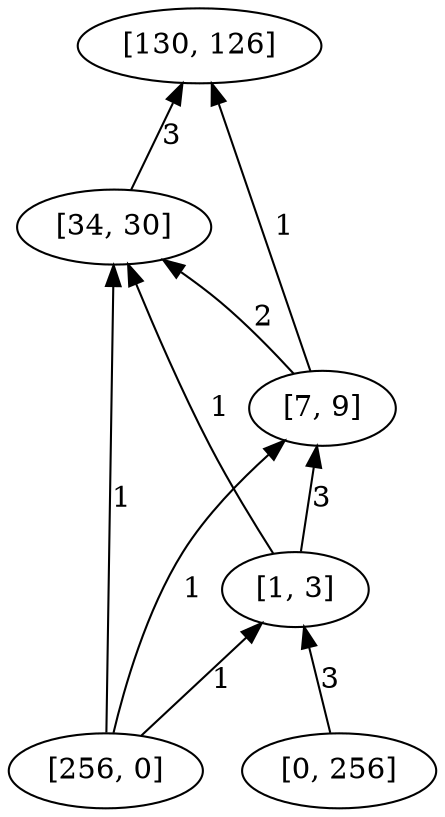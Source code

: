 digraph "DD" { 
rankdir = "BT" 
graph [ ordering = "out"];
5001 -> 2[label = "1"];
5001 -> 3[label = "1"];
5001 -> 4[label = "1"];
5002 -> 4[label = "3"];
2 -> 1[label = "3"];
3 -> 1[label = "1"];
3 -> 2[label = "2"];
4 -> 2[label = "1"];
4 -> 3[label = "3"];
5001 [label = "[256, 0]",  shape = oval]
5002 [label = "[0, 256]",  shape = oval]
1 [label = "[130, 126]",  shape = oval]
2 [label = "[34, 30]",  shape = oval]
3 [label = "[7, 9]",  shape = oval]
4 [label = "[1, 3]",  shape = oval]
}
